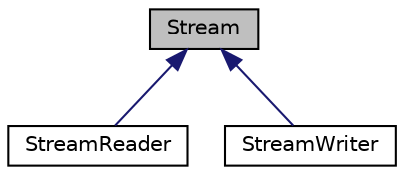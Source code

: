 digraph "Stream"
{
  bgcolor="transparent";
  edge [fontname="Helvetica",fontsize="10",labelfontname="Helvetica",labelfontsize="10"];
  node [fontname="Helvetica",fontsize="10",shape=record];
  Node1 [label="Stream",height=0.2,width=0.4,color="black", fillcolor="grey75", style="filled" fontcolor="black"];
  Node1 -> Node2 [dir="back",color="midnightblue",fontsize="10",style="solid",fontname="Helvetica"];
  Node2 [label="StreamReader",height=0.2,width=0.4,color="black",URL="$a00028.html",tooltip="StreamReader implements buffered reads from IO objects. "];
  Node1 -> Node3 [dir="back",color="midnightblue",fontsize="10",style="solid",fontname="Helvetica"];
  Node3 [label="StreamWriter",height=0.2,width=0.4,color="black",URL="$a00029.html",tooltip="StreamWriter implements buffered writes to IO objects. "];
}
